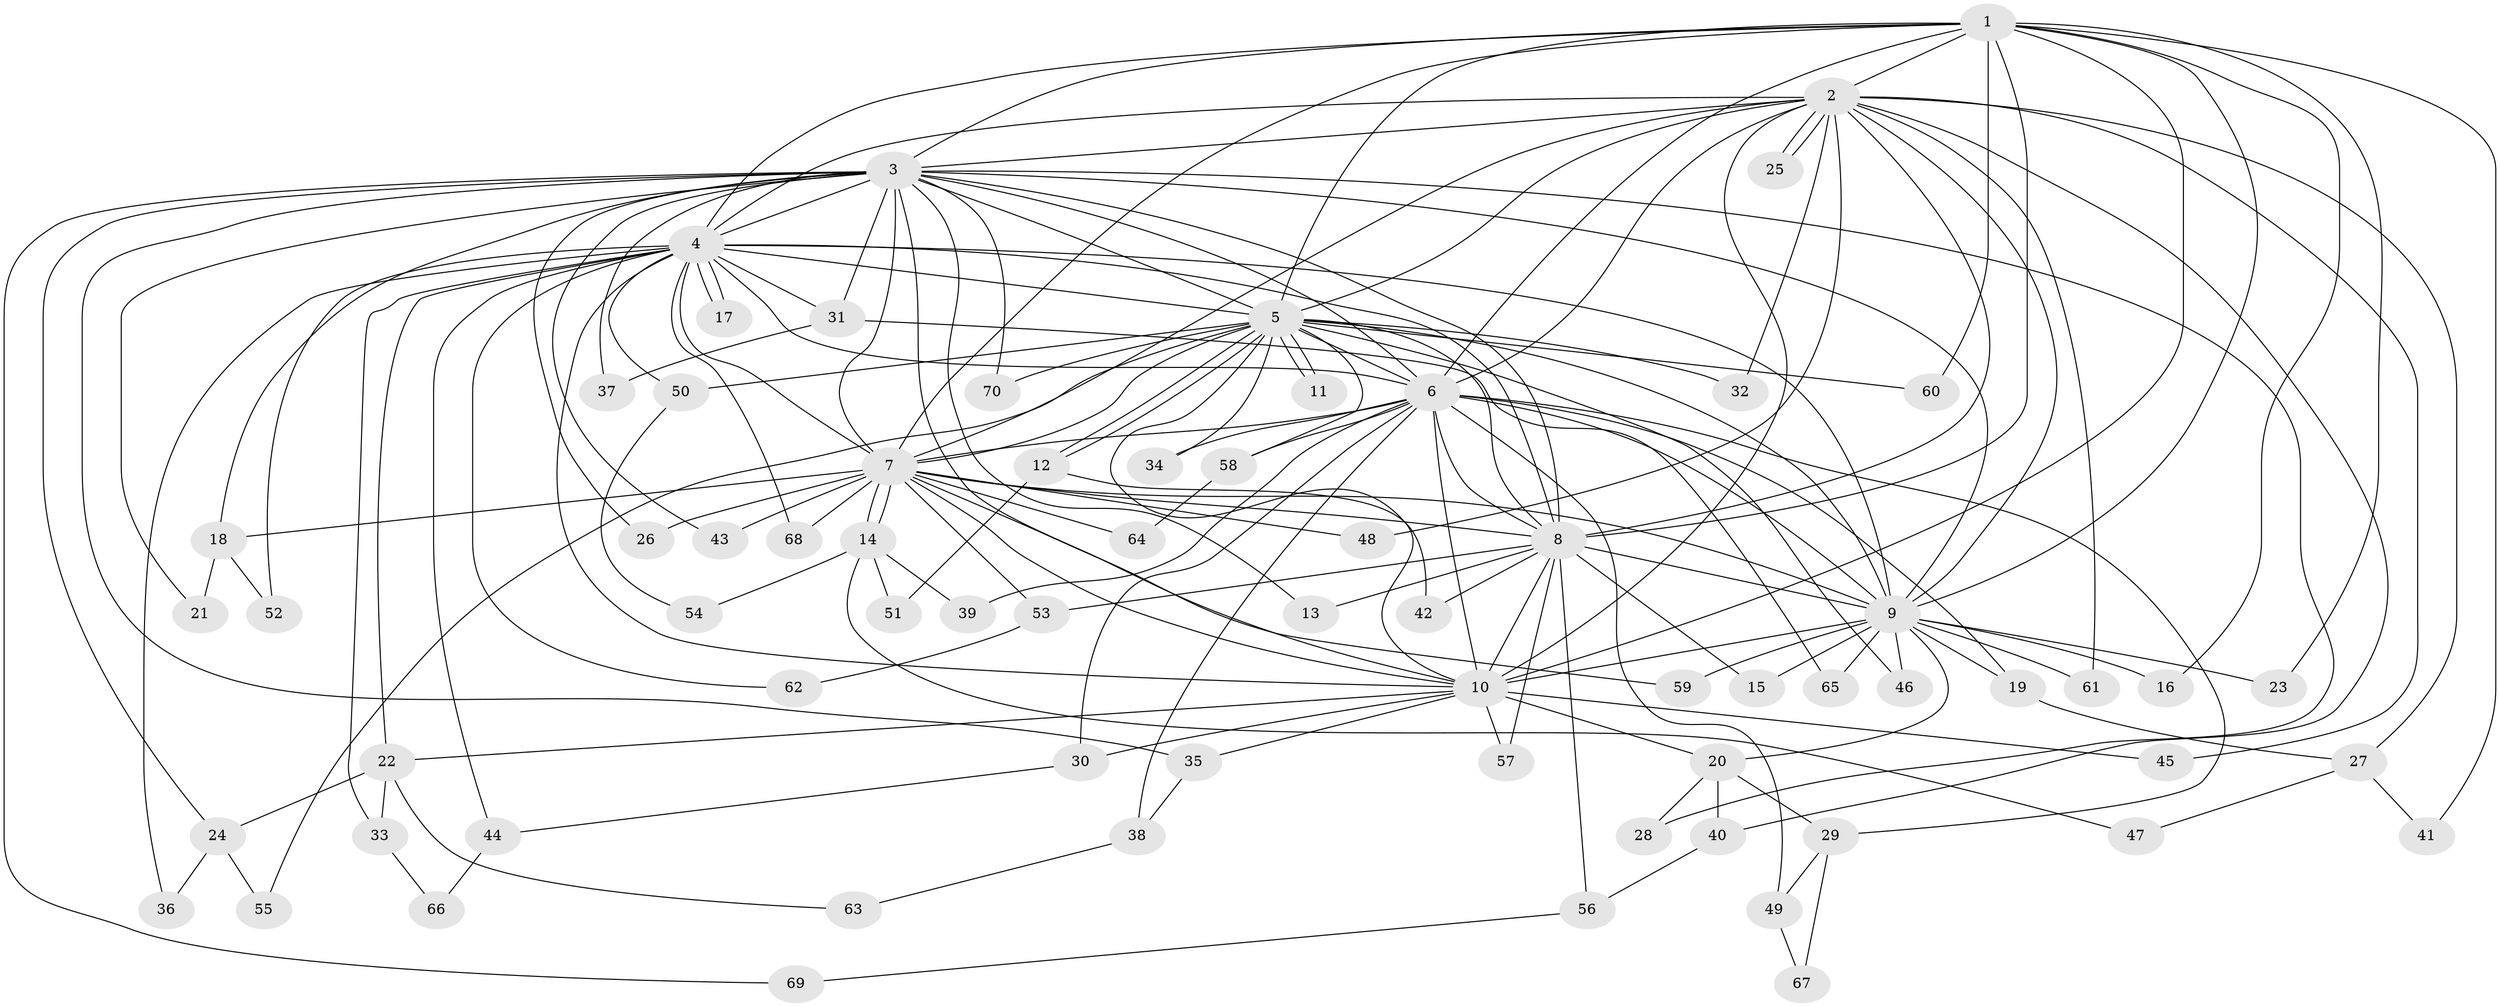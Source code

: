 // coarse degree distribution, {6: 0.13636363636363635, 15: 0.045454545454545456, 11: 0.045454545454545456, 13: 0.045454545454545456, 9: 0.045454545454545456, 3: 0.22727272727272727, 10: 0.045454545454545456, 5: 0.045454545454545456, 2: 0.18181818181818182, 1: 0.09090909090909091, 4: 0.09090909090909091}
// Generated by graph-tools (version 1.1) at 2025/49/03/04/25 22:49:27]
// undirected, 70 vertices, 165 edges
graph export_dot {
  node [color=gray90,style=filled];
  1;
  2;
  3;
  4;
  5;
  6;
  7;
  8;
  9;
  10;
  11;
  12;
  13;
  14;
  15;
  16;
  17;
  18;
  19;
  20;
  21;
  22;
  23;
  24;
  25;
  26;
  27;
  28;
  29;
  30;
  31;
  32;
  33;
  34;
  35;
  36;
  37;
  38;
  39;
  40;
  41;
  42;
  43;
  44;
  45;
  46;
  47;
  48;
  49;
  50;
  51;
  52;
  53;
  54;
  55;
  56;
  57;
  58;
  59;
  60;
  61;
  62;
  63;
  64;
  65;
  66;
  67;
  68;
  69;
  70;
  1 -- 2;
  1 -- 3;
  1 -- 4;
  1 -- 5;
  1 -- 6;
  1 -- 7;
  1 -- 8;
  1 -- 9;
  1 -- 10;
  1 -- 16;
  1 -- 23;
  1 -- 41;
  1 -- 60;
  2 -- 3;
  2 -- 4;
  2 -- 5;
  2 -- 6;
  2 -- 7;
  2 -- 8;
  2 -- 9;
  2 -- 10;
  2 -- 25;
  2 -- 25;
  2 -- 27;
  2 -- 32;
  2 -- 40;
  2 -- 45;
  2 -- 48;
  2 -- 61;
  3 -- 4;
  3 -- 5;
  3 -- 6;
  3 -- 7;
  3 -- 8;
  3 -- 9;
  3 -- 10;
  3 -- 13;
  3 -- 18;
  3 -- 21;
  3 -- 24;
  3 -- 26;
  3 -- 28;
  3 -- 31;
  3 -- 35;
  3 -- 37;
  3 -- 43;
  3 -- 69;
  3 -- 70;
  4 -- 5;
  4 -- 6;
  4 -- 7;
  4 -- 8;
  4 -- 9;
  4 -- 10;
  4 -- 17;
  4 -- 17;
  4 -- 22;
  4 -- 31;
  4 -- 33;
  4 -- 36;
  4 -- 44;
  4 -- 50;
  4 -- 52;
  4 -- 62;
  4 -- 68;
  5 -- 6;
  5 -- 7;
  5 -- 8;
  5 -- 9;
  5 -- 10;
  5 -- 11;
  5 -- 11;
  5 -- 12;
  5 -- 12;
  5 -- 32;
  5 -- 34;
  5 -- 46;
  5 -- 50;
  5 -- 55;
  5 -- 58;
  5 -- 60;
  5 -- 70;
  6 -- 7;
  6 -- 8;
  6 -- 9;
  6 -- 10;
  6 -- 19;
  6 -- 29;
  6 -- 30;
  6 -- 34;
  6 -- 38;
  6 -- 39;
  6 -- 49;
  6 -- 58;
  7 -- 8;
  7 -- 9;
  7 -- 10;
  7 -- 14;
  7 -- 14;
  7 -- 18;
  7 -- 26;
  7 -- 43;
  7 -- 48;
  7 -- 53;
  7 -- 59;
  7 -- 64;
  7 -- 68;
  8 -- 9;
  8 -- 10;
  8 -- 13;
  8 -- 15;
  8 -- 42;
  8 -- 53;
  8 -- 56;
  8 -- 57;
  9 -- 10;
  9 -- 15;
  9 -- 16;
  9 -- 19;
  9 -- 20;
  9 -- 23;
  9 -- 46;
  9 -- 59;
  9 -- 61;
  9 -- 65;
  10 -- 20;
  10 -- 22;
  10 -- 30;
  10 -- 35;
  10 -- 45;
  10 -- 57;
  12 -- 42;
  12 -- 51;
  14 -- 39;
  14 -- 47;
  14 -- 51;
  14 -- 54;
  18 -- 21;
  18 -- 52;
  19 -- 27;
  20 -- 28;
  20 -- 29;
  20 -- 40;
  22 -- 24;
  22 -- 33;
  22 -- 63;
  24 -- 36;
  24 -- 55;
  27 -- 41;
  27 -- 47;
  29 -- 49;
  29 -- 67;
  30 -- 44;
  31 -- 37;
  31 -- 65;
  33 -- 66;
  35 -- 38;
  38 -- 63;
  40 -- 56;
  44 -- 66;
  49 -- 67;
  50 -- 54;
  53 -- 62;
  56 -- 69;
  58 -- 64;
}
